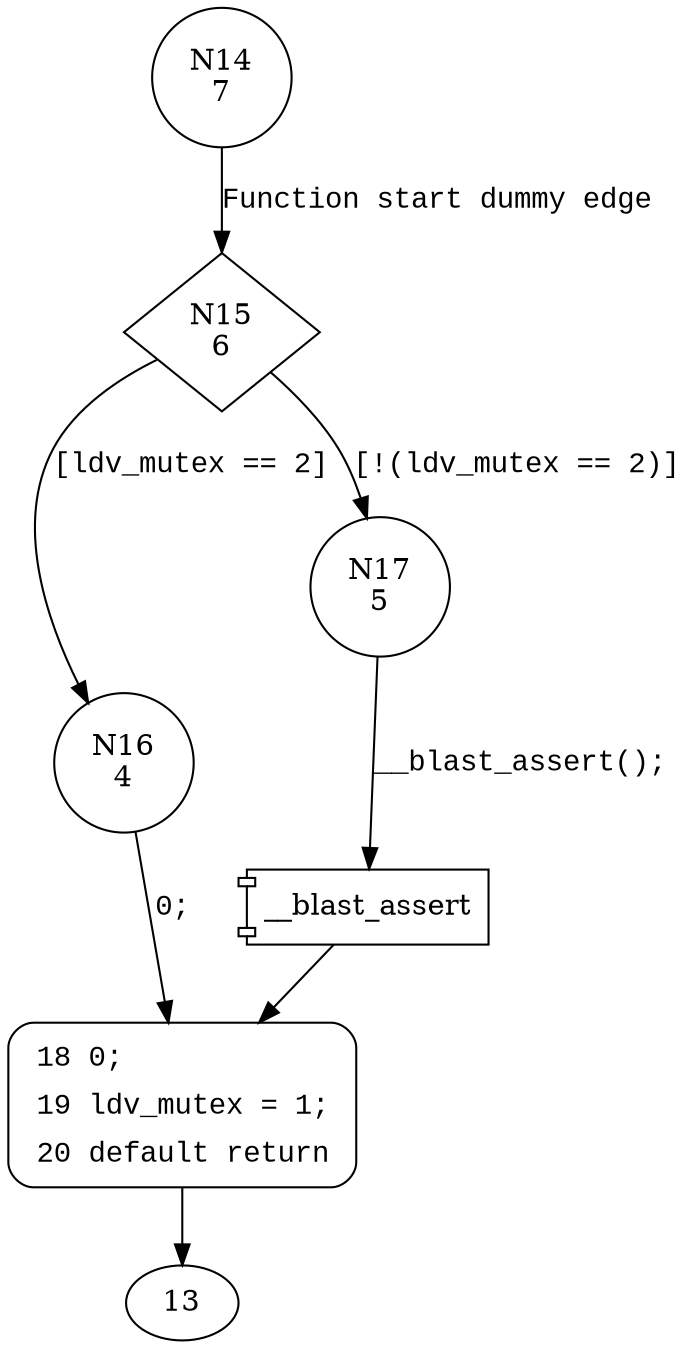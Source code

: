 digraph mutex_unlock {
15 [shape="diamond" label="N15\n6"]
16 [shape="circle" label="N16\n4"]
17 [shape="circle" label="N17\n5"]
18 [shape="circle" label="N18\n3"]
14 [shape="circle" label="N14\n7"]
18 [style="filled,bold" penwidth="1" fillcolor="white" fontname="Courier New" shape="Mrecord" label=<<table border="0" cellborder="0" cellpadding="3" bgcolor="white"><tr><td align="right">18</td><td align="left">0;</td></tr><tr><td align="right">19</td><td align="left">ldv_mutex = 1;</td></tr><tr><td align="right">20</td><td align="left">default return</td></tr></table>>]
18 -> 13[label=""]
15 -> 16 [label="[ldv_mutex == 2]" fontname="Courier New"]
15 -> 17 [label="[!(ldv_mutex == 2)]" fontname="Courier New"]
100001 [shape="component" label="__blast_assert"]
17 -> 100001 [label="__blast_assert();" fontname="Courier New"]
100001 -> 18 [label="" fontname="Courier New"]
16 -> 18 [label="0;" fontname="Courier New"]
14 -> 15 [label="Function start dummy edge" fontname="Courier New"]
}